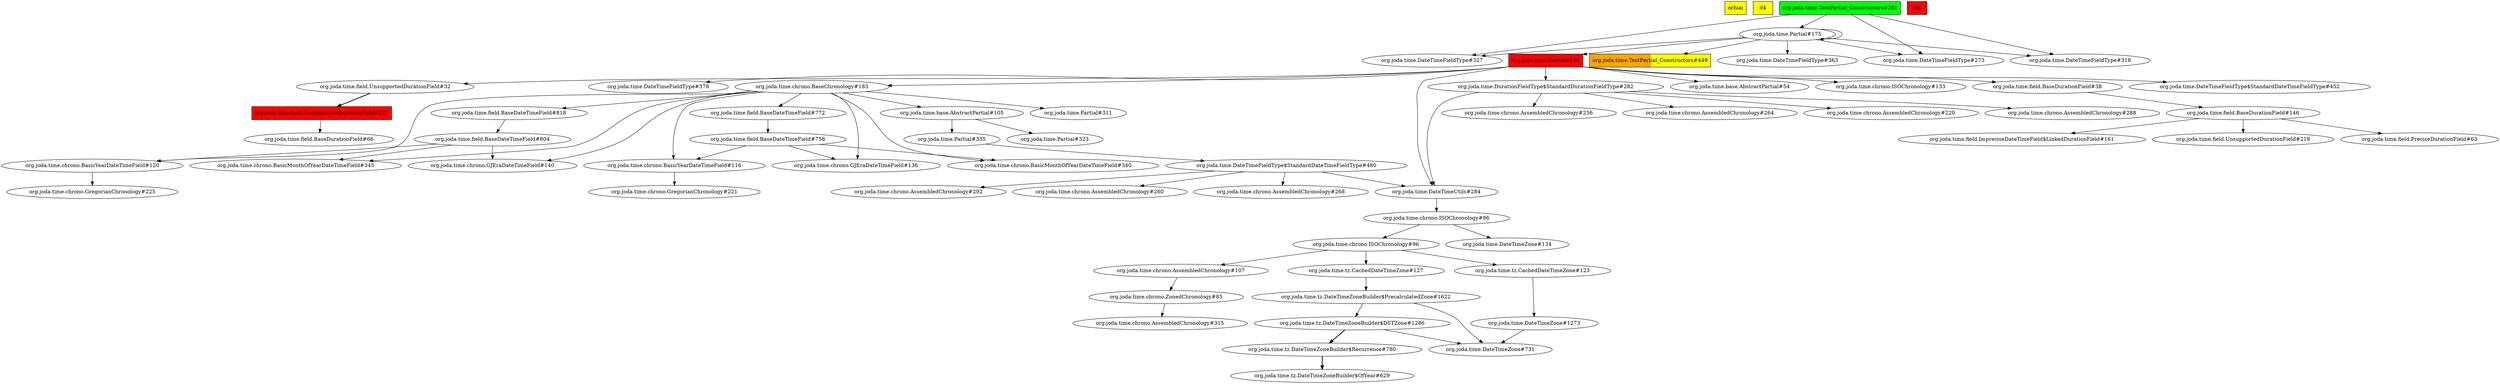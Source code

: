 digraph enhanced {
	"ochiai" [style=striped shape=box fillcolor="yellow"];
	"d4" [style=striped shape=box fillcolor="yellow"];
	"org.joda.time.field.UnsupportedDurationField#227" [style=striped shape=box fillcolor="red"];
	"org.joda.time.TestPartial_Constructors#261" [style=striped shape=box fillcolor="green"];
	"org.joda.time.Partial#190" [style=striped shape=box fillcolor="red"];
	"real" [style=striped shape=box fillcolor="red"];
	"org.joda.time.TestPartial_Constructors#449" [style=striped shape=box fillcolor="orange:yellow"];
	"org.joda.time.Partial#190" -> "org.joda.time.DateTimeFieldType#378";
	"org.joda.time.tz.DateTimeZoneBuilder$PrecalculatedZone#1622" -> "org.joda.time.tz.DateTimeZoneBuilder$DSTZone#1286";
	"org.joda.time.TestPartial_Constructors#261" -> "org.joda.time.Partial#175";
	"org.joda.time.Partial#175" -> "org.joda.time.Partial#175";
	"org.joda.time.DateTimeFieldType$StandardDateTimeFieldType#480" -> "org.joda.time.chrono.AssembledChronology#292";
	"org.joda.time.field.BaseDurationField#146" -> "org.joda.time.field.ImpreciseDateTimeField$LinkedDurationField#161";
	"org.joda.time.tz.DateTimeZoneBuilder$Recurrence#780" -> "org.joda.time.tz.DateTimeZoneBuilder$OfYear#629" [style=bold];
	"org.joda.time.field.UnsupportedDurationField#32" -> "org.joda.time.field.UnsupportedDurationField#227" [style=bold];
	"org.joda.time.field.BaseDateTimeField#804" -> "org.joda.time.chrono.BasicYearDateTimeField#120";
	"org.joda.time.chrono.BaseChronology#183" -> "org.joda.time.chrono.BasicYearDateTimeField#120";
	"org.joda.time.field.BaseDateTimeField#772" -> "org.joda.time.field.BaseDateTimeField#758";
	"org.joda.time.Partial#190" -> "org.joda.time.field.UnsupportedDurationField#32";
	"org.joda.time.base.AbstractPartial#105" -> "org.joda.time.Partial#335";
	"org.joda.time.tz.DateTimeZoneBuilder$DSTZone#1286" -> "org.joda.time.tz.DateTimeZoneBuilder$Recurrence#780" [style=bold];
	"org.joda.time.DurationFieldType$StandardDurationFieldType#282" -> "org.joda.time.chrono.AssembledChronology#256";
	"org.joda.time.chrono.BasicYearDateTimeField#116" -> "org.joda.time.chrono.GregorianChronology#221";
	"org.joda.time.chrono.AssembledChronology#107" -> "org.joda.time.chrono.ZonedChronology#85";
	"org.joda.time.chrono.BasicYearDateTimeField#120" -> "org.joda.time.chrono.GregorianChronology#225";
	"org.joda.time.chrono.ISOChronology#96" -> "org.joda.time.chrono.AssembledChronology#107";
	"org.joda.time.DateTimeFieldType$StandardDateTimeFieldType#480" -> "org.joda.time.DateTimeUtils#284";
	"org.joda.time.Partial#190" -> "org.joda.time.DateTimeUtils#284";
	"org.joda.time.DurationFieldType$StandardDurationFieldType#282" -> "org.joda.time.DateTimeUtils#284";
	"org.joda.time.TestPartial_Constructors#261" -> "org.joda.time.DateTimeFieldType#327";
	"org.joda.time.Partial#175" -> "org.joda.time.DateTimeFieldType#327";
	"org.joda.time.tz.CachedDateTimeZone#127" -> "org.joda.time.tz.DateTimeZoneBuilder$PrecalculatedZone#1622";
	"org.joda.time.Partial#190" -> "org.joda.time.base.AbstractPartial#54";
	"org.joda.time.Partial#190" -> "org.joda.time.chrono.BaseChronology#183";
	"org.joda.time.Partial#175" -> "org.joda.time.DateTimeFieldType#363";
	"org.joda.time.field.BaseDateTimeField#818" -> "org.joda.time.field.BaseDateTimeField#804";
	"org.joda.time.Partial#335" -> "org.joda.time.DateTimeFieldType$StandardDateTimeFieldType#480";
	"org.joda.time.base.AbstractPartial#105" -> "org.joda.time.Partial#323";
	"org.joda.time.DateTimeFieldType$StandardDateTimeFieldType#480" -> "org.joda.time.chrono.AssembledChronology#260";
	"org.joda.time.field.BaseDurationField#146" -> "org.joda.time.field.UnsupportedDurationField#218";
	"org.joda.time.tz.DateTimeZoneBuilder$DSTZone#1286" -> "org.joda.time.DateTimeZone#731";
	"org.joda.time.tz.DateTimeZoneBuilder$PrecalculatedZone#1622" -> "org.joda.time.DateTimeZone#731";
	"org.joda.time.DateTimeZone#1273" -> "org.joda.time.DateTimeZone#731";
	"org.joda.time.field.BaseDateTimeField#758" -> "org.joda.time.chrono.GJEraDateTimeField#136";
	"org.joda.time.chrono.BaseChronology#183" -> "org.joda.time.chrono.GJEraDateTimeField#136";
	"org.joda.time.DateTimeFieldType$StandardDateTimeFieldType#480" -> "org.joda.time.chrono.AssembledChronology#268";
	"org.joda.time.chrono.BaseChronology#183" -> "org.joda.time.base.AbstractPartial#105";
	"org.joda.time.DurationFieldType$StandardDurationFieldType#282" -> "org.joda.time.chrono.AssembledChronology#264";
	"org.joda.time.DurationFieldType$StandardDurationFieldType#282" -> "org.joda.time.chrono.AssembledChronology#220";
	"org.joda.time.chrono.ISOChronology#86" -> "org.joda.time.DateTimeZone#134";
	"org.joda.time.chrono.ZonedChronology#85" -> "org.joda.time.chrono.AssembledChronology#315";
	"org.joda.time.Partial#175" -> "org.joda.time.Partial#190";
	"org.joda.time.field.BaseDateTimeField#804" -> "org.joda.time.chrono.BasicMonthOfYearDateTimeField#345";
	"org.joda.time.chrono.BaseChronology#183" -> "org.joda.time.chrono.BasicMonthOfYearDateTimeField#345";
	"org.joda.time.TestPartial_Constructors#261" -> "org.joda.time.DateTimeFieldType#273";
	"org.joda.time.Partial#175" -> "org.joda.time.DateTimeFieldType#273";
	"org.joda.time.field.BaseDateTimeField#758" -> "org.joda.time.chrono.BasicMonthOfYearDateTimeField#340";
	"org.joda.time.chrono.BaseChronology#183" -> "org.joda.time.chrono.BasicMonthOfYearDateTimeField#340";
	"org.joda.time.chrono.BaseChronology#183" -> "org.joda.time.field.BaseDateTimeField#772";
	"org.joda.time.Partial#175" -> "org.joda.time.TestPartial_Constructors#449";
	"org.joda.time.chrono.BaseChronology#183" -> "org.joda.time.Partial#311";
	"org.joda.time.chrono.BaseChronology#183" -> "org.joda.time.field.BaseDateTimeField#818";
	"org.joda.time.field.BaseDateTimeField#804" -> "org.joda.time.chrono.GJEraDateTimeField#140";
	"org.joda.time.chrono.BaseChronology#183" -> "org.joda.time.chrono.GJEraDateTimeField#140";
	"org.joda.time.TestPartial_Constructors#261" -> "org.joda.time.DateTimeFieldType#318";
	"org.joda.time.Partial#175" -> "org.joda.time.DateTimeFieldType#318";
	"org.joda.time.field.UnsupportedDurationField#227" -> "org.joda.time.field.BaseDurationField#66";
	"org.joda.time.tz.CachedDateTimeZone#123" -> "org.joda.time.DateTimeZone#1273";
	"org.joda.time.chrono.ISOChronology#86" -> "org.joda.time.chrono.ISOChronology#96";
	"org.joda.time.chrono.ISOChronology#96" -> "org.joda.time.tz.CachedDateTimeZone#123";
	"org.joda.time.Partial#190" -> "org.joda.time.chrono.ISOChronology#133";
	"org.joda.time.chrono.ISOChronology#96" -> "org.joda.time.tz.CachedDateTimeZone#127";
	"org.joda.time.DateTimeUtils#284" -> "org.joda.time.chrono.ISOChronology#86";
	"org.joda.time.field.BaseDurationField#38" -> "org.joda.time.field.BaseDurationField#146";
	"org.joda.time.field.BaseDateTimeField#758" -> "org.joda.time.chrono.BasicYearDateTimeField#116";
	"org.joda.time.chrono.BaseChronology#183" -> "org.joda.time.chrono.BasicYearDateTimeField#116";
	"org.joda.time.Partial#190" -> "org.joda.time.DateTimeFieldType$StandardDateTimeFieldType#452";
	"org.joda.time.DurationFieldType$StandardDurationFieldType#282" -> "org.joda.time.chrono.AssembledChronology#288";
	"org.joda.time.Partial#190" -> "org.joda.time.DurationFieldType$StandardDurationFieldType#282";
	"org.joda.time.Partial#190" -> "org.joda.time.field.BaseDurationField#38";
	"org.joda.time.field.BaseDurationField#146" -> "org.joda.time.field.PreciseDurationField#63";
}
